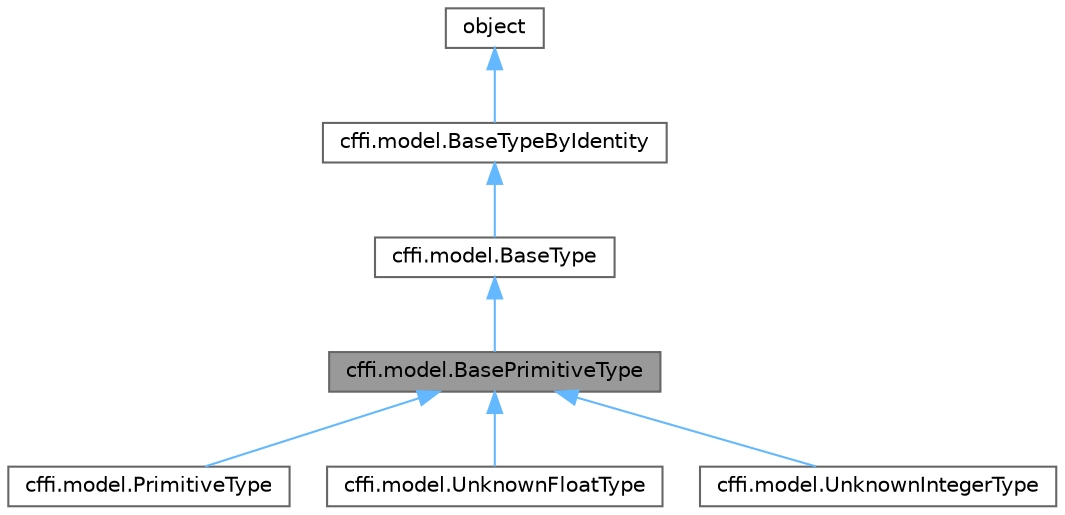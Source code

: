 digraph "cffi.model.BasePrimitiveType"
{
 // LATEX_PDF_SIZE
  bgcolor="transparent";
  edge [fontname=Helvetica,fontsize=10,labelfontname=Helvetica,labelfontsize=10];
  node [fontname=Helvetica,fontsize=10,shape=box,height=0.2,width=0.4];
  Node1 [id="Node000001",label="cffi.model.BasePrimitiveType",height=0.2,width=0.4,color="gray40", fillcolor="grey60", style="filled", fontcolor="black",tooltip=" "];
  Node2 -> Node1 [id="edge1_Node000001_Node000002",dir="back",color="steelblue1",style="solid",tooltip=" "];
  Node2 [id="Node000002",label="cffi.model.BaseType",height=0.2,width=0.4,color="gray40", fillcolor="white", style="filled",URL="$classcffi_1_1model_1_1_base_type.html",tooltip=" "];
  Node3 -> Node2 [id="edge2_Node000002_Node000003",dir="back",color="steelblue1",style="solid",tooltip=" "];
  Node3 [id="Node000003",label="cffi.model.BaseTypeByIdentity",height=0.2,width=0.4,color="gray40", fillcolor="white", style="filled",URL="$classcffi_1_1model_1_1_base_type_by_identity.html",tooltip=" "];
  Node4 -> Node3 [id="edge3_Node000003_Node000004",dir="back",color="steelblue1",style="solid",tooltip=" "];
  Node4 [id="Node000004",label="object",height=0.2,width=0.4,color="gray40", fillcolor="white", style="filled",tooltip=" "];
  Node1 -> Node5 [id="edge4_Node000001_Node000005",dir="back",color="steelblue1",style="solid",tooltip=" "];
  Node5 [id="Node000005",label="cffi.model.PrimitiveType",height=0.2,width=0.4,color="gray40", fillcolor="white", style="filled",URL="$classcffi_1_1model_1_1_primitive_type.html",tooltip=" "];
  Node1 -> Node6 [id="edge5_Node000001_Node000006",dir="back",color="steelblue1",style="solid",tooltip=" "];
  Node6 [id="Node000006",label="cffi.model.UnknownFloatType",height=0.2,width=0.4,color="gray40", fillcolor="white", style="filled",URL="$classcffi_1_1model_1_1_unknown_float_type.html",tooltip=" "];
  Node1 -> Node7 [id="edge6_Node000001_Node000007",dir="back",color="steelblue1",style="solid",tooltip=" "];
  Node7 [id="Node000007",label="cffi.model.UnknownIntegerType",height=0.2,width=0.4,color="gray40", fillcolor="white", style="filled",URL="$classcffi_1_1model_1_1_unknown_integer_type.html",tooltip=" "];
}
